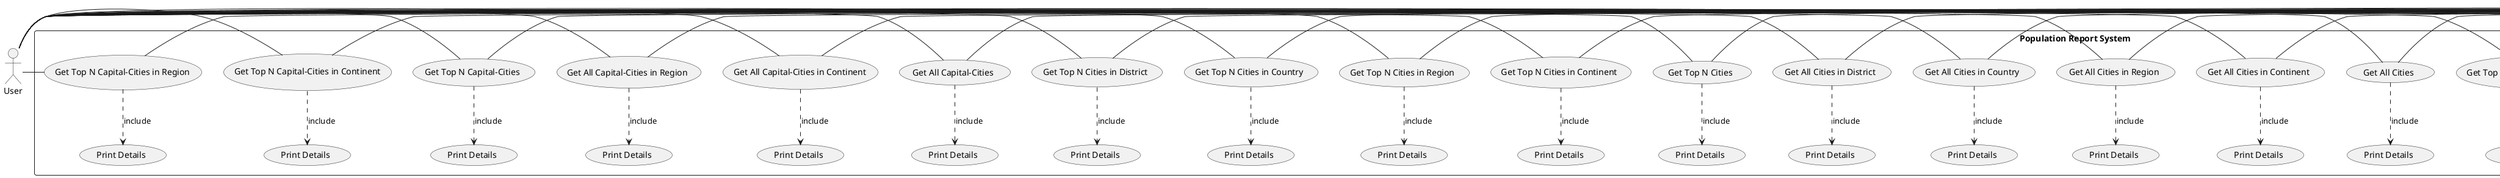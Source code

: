 @startuml

actor User
rectangle Database

rectangle "Population Report System"{
    usecase UC1 as "Get Country"
    usecase UC1a as "Print Details"

    User - UC1
    UC1 ..> UC1a : include
    UC1 - Database

    usecase UC2 as "Get City"
    usecase UC2a as "Print Details"

    User - UC2
    UC2 ..> UC2a : include
    UC2 - Database

    usecase UC3 as "Get Capital-City"
    usecase UC3a as "Print Details"

    User - UC3
    UC3 ..> UC3a : include
    UC3 - Database

    usecase UC4 as "Get Separate Area population"
    usecase UC4a as "Print Details"

    User - UC4
    UC4 ..> UC4a : include
    UC4 - Database

    usecase UC5 as "Get Area population"
        usecase UC5a as "Print Details"

        User - UC5
        UC5 ..> UC5a : include
        UC5 - Database

    usecase UC6 as "Get Language population"
        usecase UC6a as "Print Details"

        User - UC6
        UC6 ..> UC6a : include
        UC6 - Database

    usecase UC7 as "Get All Countries"
        usecase UC7a as "Print Details"

        User - UC7
        UC7 ..> UC7a : include
        UC7 - Database

    usecase UC8 as "Get All Countries in Continent"
        usecase UC8a as "Print Details"

        User - UC8
        UC8 ..> UC8a : include
        UC8 - Database

    usecase UC9 as "Get All Countries in Region"
        usecase UC9a as "Print Details"

        User - UC9
        UC9 ..> UC9a : include
        UC9 - Database

    usecase UC10 as "Get Top N Countries"
        usecase UC10a as "Print Details"

        User - UC10
        UC10 ..> UC10a : include
        UC10 - Database

    usecase UC11 as "Get Top N Countries in Continent"
        usecase UC11a as "Print Details"

        User - UC11
        UC11 ..> UC11a : include
        UC11 - Database

    usecase UC12 as "Get Top N Countries in Region"
        usecase UC12a as "Print Details"

        User - UC12
        UC12 ..> UC12a : include
        UC12 - Database

    usecase UC13 as "Get All Cities"
        usecase UC13a as "Print Details"

        User - UC13
        UC13 ..> UC13a : include
        UC13 - Database

    usecase UC14 as "Get All Cities in Continent"
        usecase UC14a as "Print Details"

        User - UC14
        UC14 ..> UC14a : include
        UC14 - Database

    usecase UC15 as "Get All Cities in Region"
        usecase UC15a as "Print Details"

        User - UC15
        UC15 ..> UC15a : include
        UC15 - Database

    usecase UC16 as "Get All Cities in Country"
        usecase UC16a as "Print Details"

        User - UC16
        UC16 ..> UC16a : include
        UC16 - Database

    usecase UC17 as "Get All Cities in District"
        usecase UC17a as "Print Details"

        User - UC17
        UC17 ..> UC17a : include
        UC17 - Database

    usecase UC18 as "Get Top N Cities"
        usecase UC18a as "Print Details"

        User - UC18
        UC18 ..> UC18a : include
        UC18 - Database

    usecase UC19 as "Get Top N Cities in Continent"
        usecase UC19a as "Print Details"

        User - UC19
        UC19 ..> UC19a : include
        UC19 - Database

    usecase UC20 as "Get Top N Cities in Region"
        usecase UC20a as "Print Details"

        User - UC20
        UC20 ..> UC20a : include
        UC20 - Database

    usecase UC21 as "Get Top N Cities in Country"
        usecase UC21a as "Print Details"

        User - UC21
        UC21 ..> UC21a : include
        UC21 - Database

    usecase UC22 as "Get Top N Cities in District"
        usecase UC22a as "Print Details"

        User - UC22
        UC22 ..> UC22a : include
        UC22 - Database

    usecase UC23 as "Get All Capital-Cities"
        usecase UC23a as "Print Details"

        User - UC23
        UC23 ..> UC23a : include
        UC23 - Database

    usecase UC24 as "Get All Capital-Cities in Continent"
        usecase UC24a as "Print Details"

        User - UC24
        UC24 ..> UC24a : include
        UC24 - Database

    usecase UC25 as "Get All Capital-Cities in Region"
        usecase UC25a as "Print Details"

        User - UC25
        UC25 ..> UC25a : include
        UC25 - Database

    usecase UC26 as "Get Top N Capital-Cities"
        usecase UC26a as "Print Details"

        User - UC26
        UC26 ..> UC26a : include
        UC26 - Database

    usecase UC27 as "Get Top N Capital-Cities in Continent"
        usecase UC27a as "Print Details"

        User - UC27
        UC27 ..> UC27a : include
        UC27 - Database

    usecase UC28 as "Get Top N Capital-Cities in Region"
        usecase UC28a as "Print Details"

        User - UC28
        UC28 ..> UC28a : include
        UC28 - Database
}

@enduml